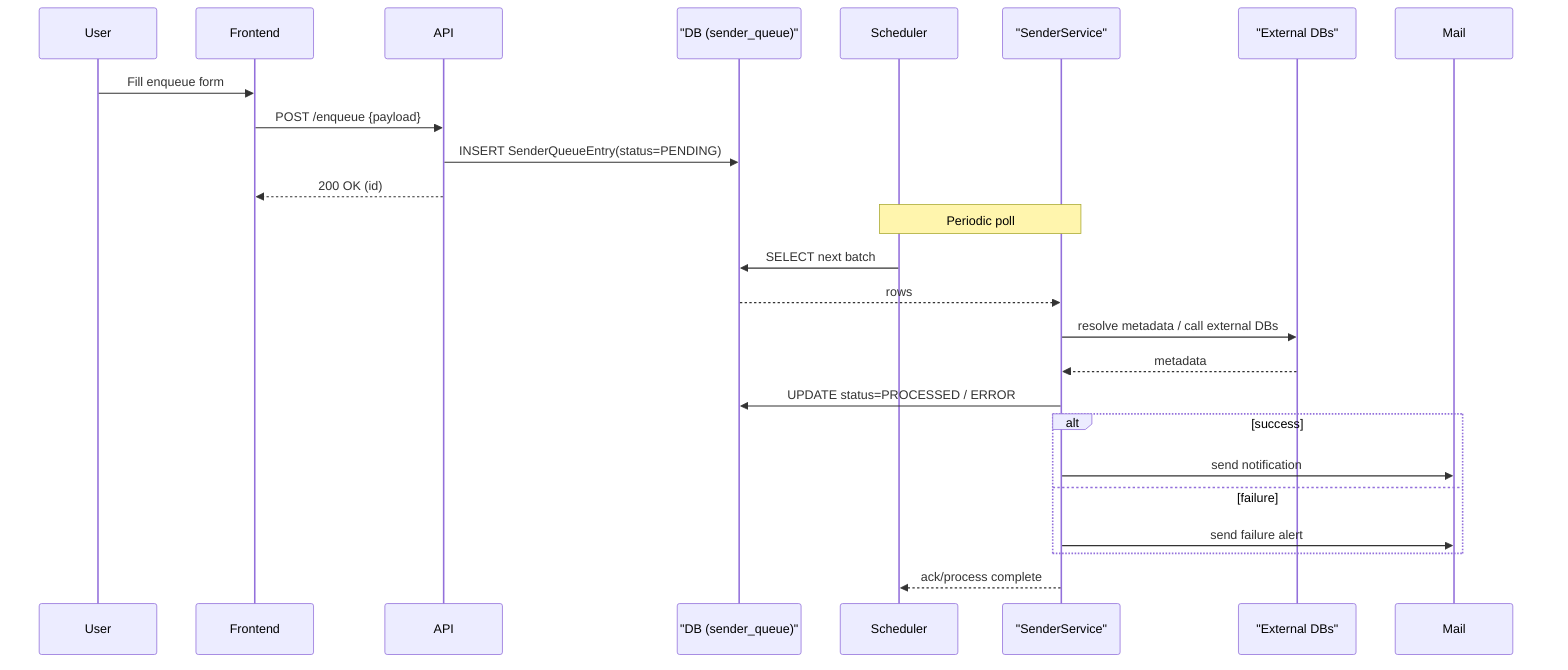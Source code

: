 sequenceDiagram
  participant User
  participant Frontend
  participant API
  participant QueueDB as "DB (sender_queue)"
  participant Scheduler
  participant Processor as "SenderService"
  participant External as "External DBs"
  participant Mail

  User->>Frontend: Fill enqueue form
  Frontend->>API: POST /enqueue {payload}
  API->>QueueDB: INSERT SenderQueueEntry(status=PENDING)
  API-->>Frontend: 200 OK (id)

  Note over Scheduler,Processor: Periodic poll
  Scheduler->>QueueDB: SELECT next batch
  QueueDB-->>Processor: rows
  Processor->>External: resolve metadata / call external DBs
  External-->>Processor: metadata
  Processor->>QueueDB: UPDATE status=PROCESSED / ERROR
  alt success
    Processor->>Mail: send notification
  else failure
    Processor->>Mail: send failure alert
  end
  Processor-->>Scheduler: ack/process complete